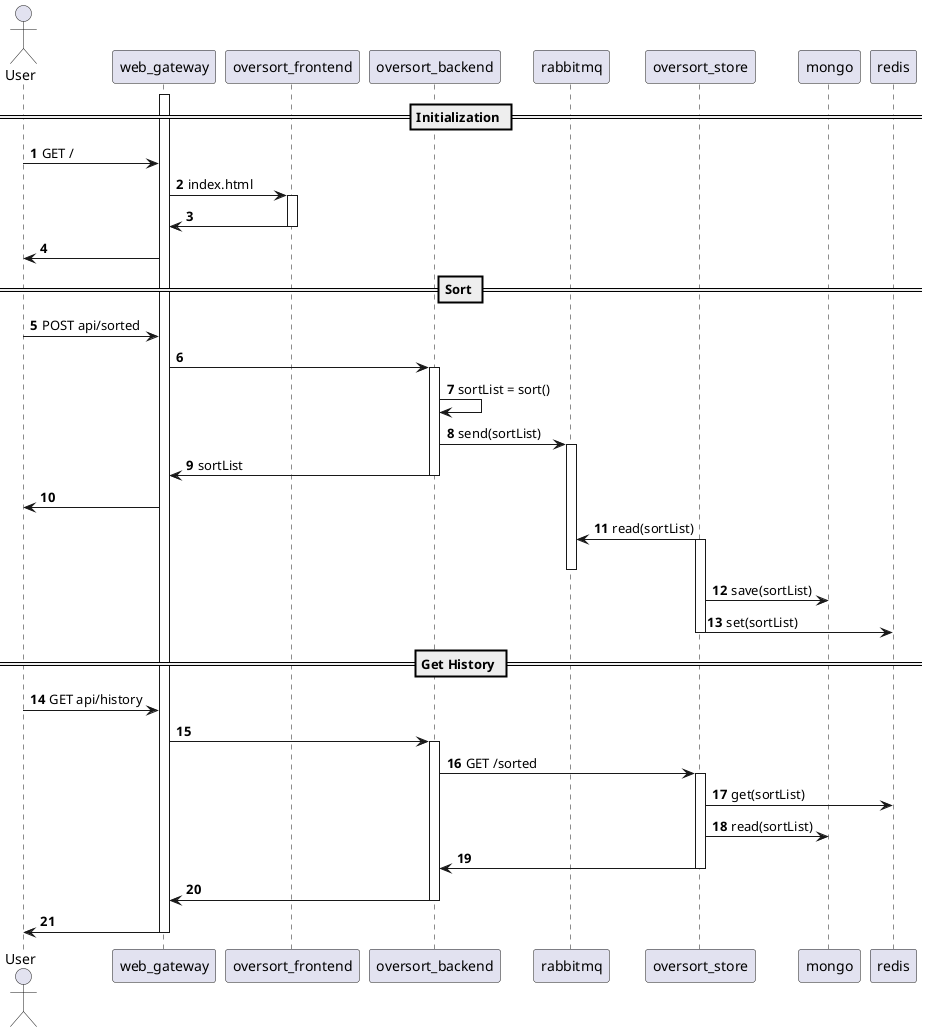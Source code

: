 @startuml

  actor User

  autonumber

  activate web_gateway

  == Initialization ==

    User -> web_gateway: GET /
    web_gateway -> oversort_frontend : index.html
    activate oversort_frontend
    oversort_frontend -> web_gateway
    deactivate oversort_frontend
    web_gateway -> User


  == Sort ==

    User -> web_gateway : POST api/sorted
    web_gateway -> oversort_backend
    activate oversort_backend
    oversort_backend -> oversort_backend : sortList = sort()
    oversort_backend -> rabbitmq : send(sortList)
    activate rabbitmq
    oversort_backend -> web_gateway : sortList
    deactivate oversort_backend
    web_gateway -> User
    oversort_store -> rabbitmq : read(sortList)
    activate oversort_store
    deactivate rabbitmq
    oversort_store -> mongo : save(sortList)
    oversort_store -> redis : set(sortList)
    deactivate oversort_store

  == Get History ==

    User -> web_gateway : GET api/history
    web_gateway -> oversort_backend
    activate oversort_backend
    oversort_backend -> oversort_store : GET /sorted
    activate oversort_store
    oversort_store -> redis : get(sortList)
    oversort_store -> mongo : read(sortList)
    oversort_store -> oversort_backend
    deactivate oversort_store
    oversort_backend -> web_gateway
    deactivate oversort_backend
    web_gateway -> User

  deactivate web_gateway

@enduml
